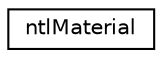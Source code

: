 digraph G
{
  edge [fontname="Helvetica",fontsize="10",labelfontname="Helvetica",labelfontsize="10"];
  node [fontname="Helvetica",fontsize="10",shape=record];
  rankdir=LR;
  Node1 [label="ntlMaterial",height=0.2,width=0.4,color="black", fillcolor="white", style="filled",URL="$d5/d60/classntlMaterial.html",tooltip="Properties of an geo object, describing the reflection properties of the surface."];
}
